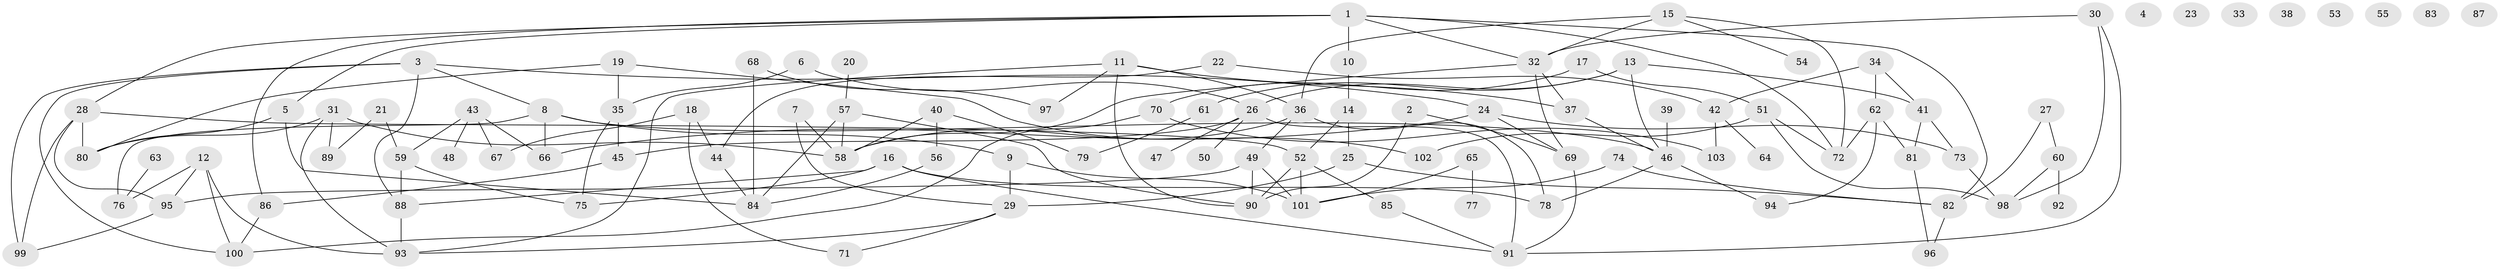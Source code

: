 // coarse degree distribution, {7: 0.07246376811594203, 2: 0.15942028985507245, 6: 0.10144927536231885, 0: 0.11594202898550725, 4: 0.14492753623188406, 5: 0.11594202898550725, 3: 0.14492753623188406, 1: 0.11594202898550725, 9: 0.014492753623188406, 8: 0.014492753623188406}
// Generated by graph-tools (version 1.1) at 2025/23/03/03/25 07:23:29]
// undirected, 103 vertices, 153 edges
graph export_dot {
graph [start="1"]
  node [color=gray90,style=filled];
  1;
  2;
  3;
  4;
  5;
  6;
  7;
  8;
  9;
  10;
  11;
  12;
  13;
  14;
  15;
  16;
  17;
  18;
  19;
  20;
  21;
  22;
  23;
  24;
  25;
  26;
  27;
  28;
  29;
  30;
  31;
  32;
  33;
  34;
  35;
  36;
  37;
  38;
  39;
  40;
  41;
  42;
  43;
  44;
  45;
  46;
  47;
  48;
  49;
  50;
  51;
  52;
  53;
  54;
  55;
  56;
  57;
  58;
  59;
  60;
  61;
  62;
  63;
  64;
  65;
  66;
  67;
  68;
  69;
  70;
  71;
  72;
  73;
  74;
  75;
  76;
  77;
  78;
  79;
  80;
  81;
  82;
  83;
  84;
  85;
  86;
  87;
  88;
  89;
  90;
  91;
  92;
  93;
  94;
  95;
  96;
  97;
  98;
  99;
  100;
  101;
  102;
  103;
  1 -- 5;
  1 -- 10;
  1 -- 28;
  1 -- 32;
  1 -- 72;
  1 -- 82;
  1 -- 86;
  2 -- 69;
  2 -- 90;
  3 -- 8;
  3 -- 24;
  3 -- 88;
  3 -- 99;
  3 -- 100;
  5 -- 80;
  5 -- 84;
  6 -- 26;
  6 -- 35;
  7 -- 29;
  7 -- 58;
  8 -- 9;
  8 -- 46;
  8 -- 66;
  8 -- 76;
  9 -- 29;
  9 -- 101;
  10 -- 14;
  11 -- 36;
  11 -- 37;
  11 -- 90;
  11 -- 93;
  11 -- 97;
  12 -- 76;
  12 -- 93;
  12 -- 95;
  12 -- 100;
  13 -- 26;
  13 -- 41;
  13 -- 46;
  13 -- 61;
  14 -- 25;
  14 -- 52;
  15 -- 32;
  15 -- 36;
  15 -- 54;
  15 -- 72;
  16 -- 75;
  16 -- 78;
  16 -- 88;
  16 -- 91;
  17 -- 51;
  17 -- 70;
  18 -- 44;
  18 -- 67;
  18 -- 71;
  19 -- 35;
  19 -- 80;
  19 -- 102;
  20 -- 57;
  21 -- 59;
  21 -- 89;
  22 -- 42;
  22 -- 44;
  24 -- 66;
  24 -- 69;
  24 -- 73;
  25 -- 29;
  25 -- 82;
  26 -- 45;
  26 -- 47;
  26 -- 50;
  26 -- 91;
  27 -- 60;
  27 -- 82;
  28 -- 52;
  28 -- 80;
  28 -- 95;
  28 -- 99;
  29 -- 71;
  29 -- 93;
  30 -- 32;
  30 -- 91;
  30 -- 98;
  31 -- 58;
  31 -- 80;
  31 -- 89;
  31 -- 93;
  32 -- 37;
  32 -- 58;
  32 -- 69;
  34 -- 41;
  34 -- 42;
  34 -- 62;
  35 -- 45;
  35 -- 75;
  36 -- 49;
  36 -- 58;
  36 -- 78;
  37 -- 46;
  39 -- 46;
  40 -- 56;
  40 -- 58;
  40 -- 79;
  41 -- 73;
  41 -- 81;
  42 -- 64;
  42 -- 103;
  43 -- 48;
  43 -- 59;
  43 -- 66;
  43 -- 67;
  44 -- 84;
  45 -- 86;
  46 -- 78;
  46 -- 94;
  49 -- 90;
  49 -- 95;
  49 -- 101;
  51 -- 72;
  51 -- 98;
  51 -- 102;
  52 -- 85;
  52 -- 90;
  52 -- 101;
  56 -- 84;
  57 -- 58;
  57 -- 84;
  57 -- 90;
  59 -- 75;
  59 -- 88;
  60 -- 92;
  60 -- 98;
  61 -- 79;
  62 -- 72;
  62 -- 81;
  62 -- 94;
  63 -- 76;
  65 -- 77;
  65 -- 101;
  68 -- 84;
  68 -- 97;
  69 -- 91;
  70 -- 100;
  70 -- 103;
  73 -- 98;
  74 -- 82;
  74 -- 101;
  81 -- 96;
  82 -- 96;
  85 -- 91;
  86 -- 100;
  88 -- 93;
  95 -- 99;
}
